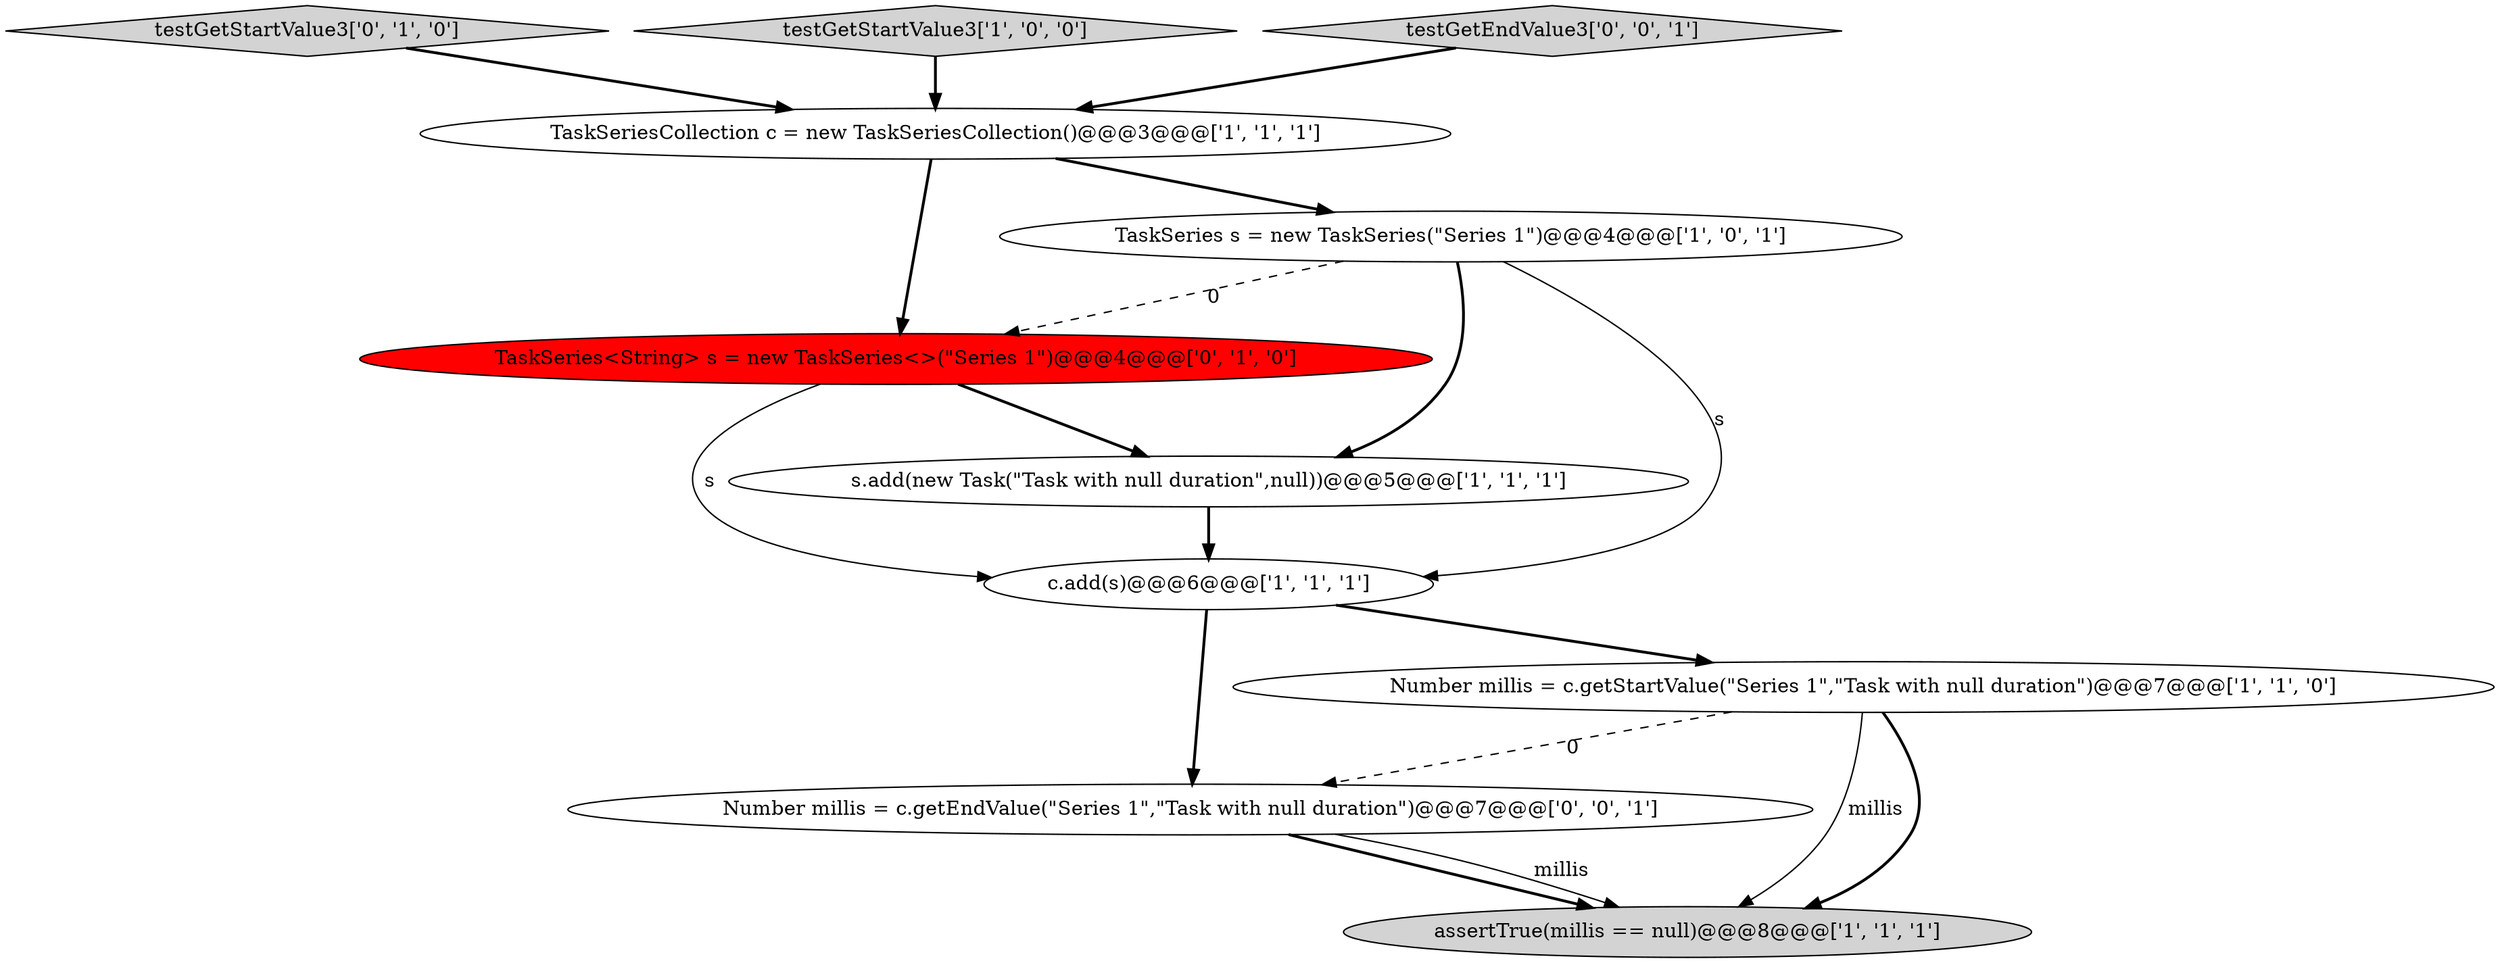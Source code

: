 digraph {
4 [style = filled, label = "Number millis = c.getStartValue(\"Series 1\",\"Task with null duration\")@@@7@@@['1', '1', '0']", fillcolor = white, shape = ellipse image = "AAA0AAABBB1BBB"];
10 [style = filled, label = "Number millis = c.getEndValue(\"Series 1\",\"Task with null duration\")@@@7@@@['0', '0', '1']", fillcolor = white, shape = ellipse image = "AAA0AAABBB3BBB"];
8 [style = filled, label = "testGetStartValue3['0', '1', '0']", fillcolor = lightgray, shape = diamond image = "AAA0AAABBB2BBB"];
7 [style = filled, label = "TaskSeries<String> s = new TaskSeries<>(\"Series 1\")@@@4@@@['0', '1', '0']", fillcolor = red, shape = ellipse image = "AAA1AAABBB2BBB"];
5 [style = filled, label = "c.add(s)@@@6@@@['1', '1', '1']", fillcolor = white, shape = ellipse image = "AAA0AAABBB1BBB"];
3 [style = filled, label = "testGetStartValue3['1', '0', '0']", fillcolor = lightgray, shape = diamond image = "AAA0AAABBB1BBB"];
2 [style = filled, label = "TaskSeriesCollection c = new TaskSeriesCollection()@@@3@@@['1', '1', '1']", fillcolor = white, shape = ellipse image = "AAA0AAABBB1BBB"];
9 [style = filled, label = "testGetEndValue3['0', '0', '1']", fillcolor = lightgray, shape = diamond image = "AAA0AAABBB3BBB"];
0 [style = filled, label = "assertTrue(millis == null)@@@8@@@['1', '1', '1']", fillcolor = lightgray, shape = ellipse image = "AAA0AAABBB1BBB"];
1 [style = filled, label = "TaskSeries s = new TaskSeries(\"Series 1\")@@@4@@@['1', '0', '1']", fillcolor = white, shape = ellipse image = "AAA0AAABBB1BBB"];
6 [style = filled, label = "s.add(new Task(\"Task with null duration\",null))@@@5@@@['1', '1', '1']", fillcolor = white, shape = ellipse image = "AAA0AAABBB1BBB"];
1->5 [style = solid, label="s"];
5->10 [style = bold, label=""];
10->0 [style = bold, label=""];
6->5 [style = bold, label=""];
10->0 [style = solid, label="millis"];
1->6 [style = bold, label=""];
2->7 [style = bold, label=""];
1->7 [style = dashed, label="0"];
3->2 [style = bold, label=""];
8->2 [style = bold, label=""];
4->10 [style = dashed, label="0"];
9->2 [style = bold, label=""];
2->1 [style = bold, label=""];
4->0 [style = solid, label="millis"];
5->4 [style = bold, label=""];
7->6 [style = bold, label=""];
4->0 [style = bold, label=""];
7->5 [style = solid, label="s"];
}
